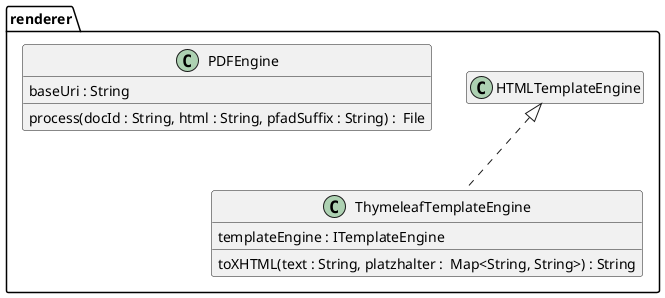 @startuml Ebene3.png
hide empty members

package renderer {
    class ThymeleafTemplateEngine {
        templateEngine : ITemplateEngine
        toXHTML(text : String, platzhalter :  Map<String, String>) : String
    }
    HTMLTemplateEngine <|.. ThymeleafTemplateEngine
    class PDFEngine {
        baseUri : String
        process(docId : String, html : String, pfadSuffix : String) :  File
    }
}
@enduml